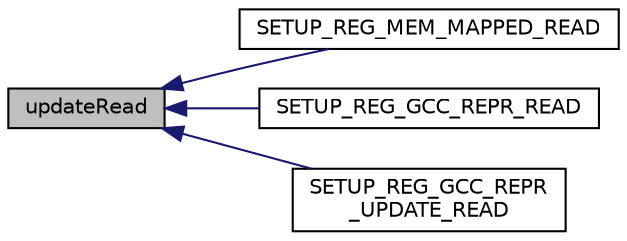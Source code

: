 digraph "updateRead"
{
  edge [fontname="Helvetica",fontsize="10",labelfontname="Helvetica",labelfontsize="10"];
  node [fontname="Helvetica",fontsize="10",shape=record];
  rankdir="LR";
  Node811 [label="updateRead",height=0.2,width=0.4,color="black", fillcolor="grey75", style="filled", fontcolor="black"];
  Node811 -> Node812 [dir="back",color="midnightblue",fontsize="10",style="solid",fontname="Helvetica"];
  Node812 [label="SETUP_REG_MEM_MAPPED_READ",height=0.2,width=0.4,color="black", fillcolor="white", style="filled",URL="$d7/dc3/gicv3__registers_8h.html#a1ed1bb33e4e5399df363bdef7aa9104d"];
  Node811 -> Node813 [dir="back",color="midnightblue",fontsize="10",style="solid",fontname="Helvetica"];
  Node813 [label="SETUP_REG_GCC_REPR_READ",height=0.2,width=0.4,color="black", fillcolor="white", style="filled",URL="$d7/dc3/gicv3__registers_8h.html#a52f5531bfe7a54fae68ead2a34711664"];
  Node811 -> Node814 [dir="back",color="midnightblue",fontsize="10",style="solid",fontname="Helvetica"];
  Node814 [label="SETUP_REG_GCC_REPR\l_UPDATE_READ",height=0.2,width=0.4,color="black", fillcolor="white", style="filled",URL="$d7/dc3/gicv3__registers_8h.html#a4fcf6ede5170a606d3bef7faa9683c86"];
}
